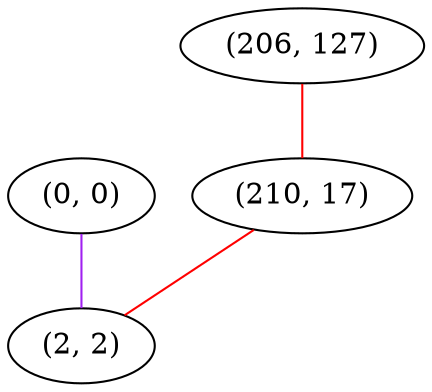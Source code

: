 graph "" {
"(0, 0)";
"(206, 127)";
"(210, 17)";
"(2, 2)";
"(0, 0)" -- "(2, 2)"  [color=purple, key=0, weight=4];
"(206, 127)" -- "(210, 17)"  [color=red, key=0, weight=1];
"(210, 17)" -- "(2, 2)"  [color=red, key=0, weight=1];
}
